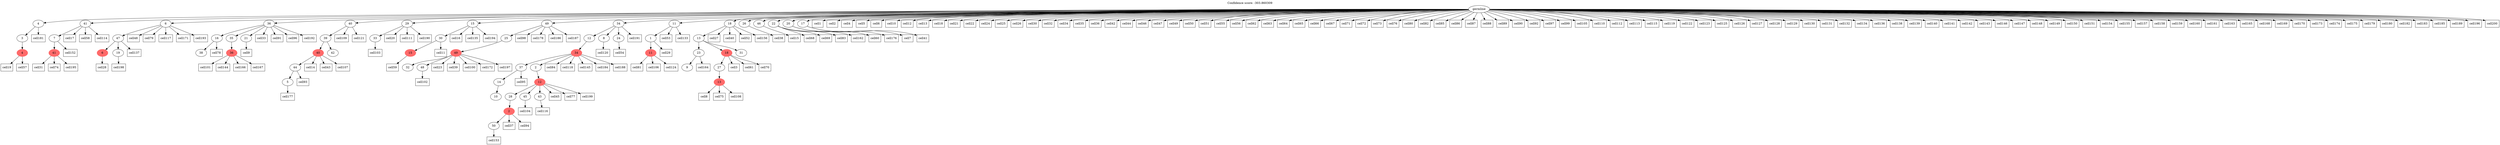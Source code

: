 digraph g {
	"61" -> "62";
	"62" [color=indianred1, style=filled, label="4"];
	"60" -> "61";
	"61" [label="3"];
	"57" -> "58";
	"58" [color=indianred1, style=filled, label="41"];
	"56" -> "57";
	"57" [label="7"];
	"53" -> "54";
	"54" [color=indianred1, style=filled, label="6"];
	"53" -> "55";
	"55" [label="19"];
	"52" -> "53";
	"53" [label="47"];
	"49" -> "50";
	"50" [label="38"];
	"46" -> "47";
	"47" [color=indianred1, style=filled, label="36"];
	"45" -> "46";
	"46" [label="35"];
	"45" -> "48";
	"48" [label="21"];
	"45" -> "49";
	"49" [label="16"];
	"42" -> "43";
	"43" [label="5"];
	"41" -> "42";
	"42" [label="44"];
	"40" -> "41";
	"41" [color=indianred1, style=filled, label="40"];
	"40" -> "44";
	"44" [label="42"];
	"39" -> "40";
	"40" [label="39"];
	"36" -> "37";
	"37" [label="33"];
	"34" -> "35";
	"35" [color=indianred1, style=filled, label="15"];
	"33" -> "34";
	"34" [label="30"];
	"29" -> "30";
	"30" [label="32"];
	"29" -> "31";
	"31" [label="48"];
	"28" -> "29";
	"29" [color=indianred1, style=filled, label="49"];
	"27" -> "28";
	"28" [label="25"];
	"23" -> "24";
	"24" [label="10"];
	"22" -> "23";
	"23" [label="14"];
	"18" -> "19";
	"19" [label="50"];
	"17" -> "18";
	"18" [color=indianred1, style=filled, label="2"];
	"16" -> "17";
	"17" [label="28"];
	"16" -> "20";
	"20" [label="45"];
	"16" -> "21";
	"21" [label="43"];
	"15" -> "16";
	"16" [color=indianred1, style=filled, label="12"];
	"14" -> "15";
	"15" [label="2"];
	"14" -> "22";
	"22" [label="37"];
	"13" -> "14";
	"14" [color=indianred1, style=filled, label="34"];
	"12" -> "13";
	"13" [label="12"];
	"12" -> "25";
	"25" [label="8"];
	"12" -> "26";
	"26" [label="24"];
	"10" -> "11";
	"11" [color=indianred1, style=filled, label="11"];
	"9" -> "10";
	"10" [label="1"];
	"7" -> "8";
	"8" [label="9"];
	"4" -> "5";
	"5" [color=indianred1, style=filled, label="13"];
	"3" -> "4";
	"4" [label="27"];
	"2" -> "3";
	"3" [color=indianred1, style=filled, label="18"];
	"2" -> "6";
	"6" [label="31"];
	"2" -> "7";
	"7" [label="23"];
	"1" -> "2";
	"2" [label="13"];
	"0" -> "1";
	"1" [label="18"];
	"0" -> "9";
	"9" [label="11"];
	"0" -> "12";
	"12" [label="34"];
	"0" -> "27";
	"27" [label="49"];
	"0" -> "32";
	"32" [label="26"];
	"0" -> "33";
	"33" [label="15"];
	"0" -> "36";
	"36" [label="29"];
	"0" -> "38";
	"38" [label="46"];
	"0" -> "39";
	"39" [label="40"];
	"0" -> "45";
	"45" [label="36"];
	"0" -> "51";
	"51" [label="22"];
	"0" -> "52";
	"52" [label="6"];
	"0" -> "56";
	"56" [label="41"];
	"0" -> "59";
	"59" [label="20"];
	"0" -> "60";
	"60" [label="4"];
	"0" -> "63";
	"63" [label="17"];
	"0" [label="germline"];
	"0" -> "cell1";
	"cell1" [shape=box];
	"0" -> "cell2";
	"cell2" [shape=box];
	"3" -> "cell3";
	"cell3" [shape=box];
	"0" -> "cell4";
	"cell4" [shape=box];
	"0" -> "cell5";
	"cell5" [shape=box];
	"0" -> "cell6";
	"cell6" [shape=box];
	"63" -> "cell7";
	"cell7" [shape=box];
	"5" -> "cell8";
	"cell8" [shape=box];
	"48" -> "cell9";
	"cell9" [shape=box];
	"0" -> "cell10";
	"cell10" [shape=box];
	"34" -> "cell11";
	"cell11" [shape=box];
	"0" -> "cell12";
	"cell12" [shape=box];
	"0" -> "cell13";
	"cell13" [shape=box];
	"41" -> "cell14";
	"cell14" [shape=box];
	"38" -> "cell15";
	"cell15" [shape=box];
	"33" -> "cell16";
	"cell16" [shape=box];
	"56" -> "cell17";
	"cell17" [shape=box];
	"0" -> "cell18";
	"cell18" [shape=box];
	"62" -> "cell19";
	"cell19" [shape=box];
	"36" -> "cell20";
	"cell20" [shape=box];
	"0" -> "cell21";
	"cell21" [shape=box];
	"0" -> "cell22";
	"cell22" [shape=box];
	"29" -> "cell23";
	"cell23" [shape=box];
	"0" -> "cell24";
	"cell24" [shape=box];
	"0" -> "cell25";
	"cell25" [shape=box];
	"0" -> "cell26";
	"cell26" [shape=box];
	"1" -> "cell27";
	"cell27" [shape=box];
	"54" -> "cell28";
	"cell28" [shape=box];
	"10" -> "cell29";
	"cell29" [shape=box];
	"0" -> "cell30";
	"cell30" [shape=box];
	"58" -> "cell31";
	"cell31" [shape=box];
	"0" -> "cell32";
	"cell32" [shape=box];
	"45" -> "cell33";
	"cell33" [shape=box];
	"0" -> "cell34";
	"cell34" [shape=box];
	"0" -> "cell35";
	"cell35" [shape=box];
	"0" -> "cell36";
	"cell36" [shape=box];
	"18" -> "cell37";
	"cell37" [shape=box];
	"32" -> "cell38";
	"cell38" [shape=box];
	"29" -> "cell39";
	"cell39" [shape=box];
	"1" -> "cell40";
	"cell40" [shape=box];
	"63" -> "cell41";
	"cell41" [shape=box];
	"0" -> "cell42";
	"cell42" [shape=box];
	"41" -> "cell43";
	"cell43" [shape=box];
	"0" -> "cell44";
	"cell44" [shape=box];
	"16" -> "cell45";
	"cell45" [shape=box];
	"0" -> "cell46";
	"cell46" [shape=box];
	"0" -> "cell47";
	"cell47" [shape=box];
	"52" -> "cell48";
	"cell48" [shape=box];
	"0" -> "cell49";
	"cell49" [shape=box];
	"0" -> "cell50";
	"cell50" [shape=box];
	"0" -> "cell51";
	"cell51" [shape=box];
	"1" -> "cell52";
	"cell52" [shape=box];
	"9" -> "cell53";
	"cell53" [shape=box];
	"26" -> "cell54";
	"cell54" [shape=box];
	"0" -> "cell55";
	"cell55" [shape=box];
	"0" -> "cell56";
	"cell56" [shape=box];
	"62" -> "cell57";
	"cell57" [shape=box];
	"56" -> "cell58";
	"cell58" [shape=box];
	"35" -> "cell59";
	"cell59" [shape=box];
	"59" -> "cell60";
	"cell60" [shape=box];
	"3" -> "cell61";
	"cell61" [shape=box];
	"0" -> "cell62";
	"cell62" [shape=box];
	"0" -> "cell63";
	"cell63" [shape=box];
	"0" -> "cell64";
	"cell64" [shape=box];
	"0" -> "cell65";
	"cell65" [shape=box];
	"0" -> "cell66";
	"cell66" [shape=box];
	"0" -> "cell67";
	"cell67" [shape=box];
	"51" -> "cell68";
	"cell68" [shape=box];
	"51" -> "cell69";
	"cell69" [shape=box];
	"3" -> "cell70";
	"cell70" [shape=box];
	"0" -> "cell71";
	"cell71" [shape=box];
	"0" -> "cell72";
	"cell72" [shape=box];
	"0" -> "cell73";
	"cell73" [shape=box];
	"58" -> "cell74";
	"cell74" [shape=box];
	"5" -> "cell75";
	"cell75" [shape=box];
	"0" -> "cell76";
	"cell76" [shape=box];
	"16" -> "cell77";
	"cell77" [shape=box];
	"49" -> "cell78";
	"cell78" [shape=box];
	"52" -> "cell79";
	"cell79" [shape=box];
	"0" -> "cell80";
	"cell80" [shape=box];
	"11" -> "cell81";
	"cell81" [shape=box];
	"0" -> "cell82";
	"cell82" [shape=box];
	"51" -> "cell83";
	"cell83" [shape=box];
	"14" -> "cell84";
	"cell84" [shape=box];
	"0" -> "cell85";
	"cell85" [shape=box];
	"0" -> "cell86";
	"cell86" [shape=box];
	"0" -> "cell87";
	"cell87" [shape=box];
	"0" -> "cell88";
	"cell88" [shape=box];
	"0" -> "cell89";
	"cell89" [shape=box];
	"0" -> "cell90";
	"cell90" [shape=box];
	"45" -> "cell91";
	"cell91" [shape=box];
	"0" -> "cell92";
	"cell92" [shape=box];
	"42" -> "cell93";
	"cell93" [shape=box];
	"18" -> "cell94";
	"cell94" [shape=box];
	"22" -> "cell95";
	"cell95" [shape=box];
	"45" -> "cell96";
	"cell96" [shape=box];
	"0" -> "cell97";
	"cell97" [shape=box];
	"27" -> "cell98";
	"cell98" [shape=box];
	"0" -> "cell99";
	"cell99" [shape=box];
	"29" -> "cell100";
	"cell100" [shape=box];
	"47" -> "cell101";
	"cell101" [shape=box];
	"31" -> "cell102";
	"cell102" [shape=box];
	"37" -> "cell103";
	"cell103" [shape=box];
	"20" -> "cell104";
	"cell104" [shape=box];
	"0" -> "cell105";
	"cell105" [shape=box];
	"11" -> "cell106";
	"cell106" [shape=box];
	"41" -> "cell107";
	"cell107" [shape=box];
	"5" -> "cell108";
	"cell108" [shape=box];
	"39" -> "cell109";
	"cell109" [shape=box];
	"0" -> "cell110";
	"cell110" [shape=box];
	"36" -> "cell111";
	"cell111" [shape=box];
	"0" -> "cell112";
	"cell112" [shape=box];
	"0" -> "cell113";
	"cell113" [shape=box];
	"56" -> "cell114";
	"cell114" [shape=box];
	"0" -> "cell115";
	"cell115" [shape=box];
	"21" -> "cell116";
	"cell116" [shape=box];
	"52" -> "cell117";
	"cell117" [shape=box];
	"14" -> "cell118";
	"cell118" [shape=box];
	"0" -> "cell119";
	"cell119" [shape=box];
	"25" -> "cell120";
	"cell120" [shape=box];
	"39" -> "cell121";
	"cell121" [shape=box];
	"0" -> "cell122";
	"cell122" [shape=box];
	"0" -> "cell123";
	"cell123" [shape=box];
	"11" -> "cell124";
	"cell124" [shape=box];
	"0" -> "cell125";
	"cell125" [shape=box];
	"0" -> "cell126";
	"cell126" [shape=box];
	"0" -> "cell127";
	"cell127" [shape=box];
	"0" -> "cell128";
	"cell128" [shape=box];
	"0" -> "cell129";
	"cell129" [shape=box];
	"0" -> "cell130";
	"cell130" [shape=box];
	"0" -> "cell131";
	"cell131" [shape=box];
	"0" -> "cell132";
	"cell132" [shape=box];
	"9" -> "cell133";
	"cell133" [shape=box];
	"0" -> "cell134";
	"cell134" [shape=box];
	"33" -> "cell135";
	"cell135" [shape=box];
	"0" -> "cell136";
	"cell136" [shape=box];
	"53" -> "cell137";
	"cell137" [shape=box];
	"0" -> "cell138";
	"cell138" [shape=box];
	"0" -> "cell139";
	"cell139" [shape=box];
	"0" -> "cell140";
	"cell140" [shape=box];
	"0" -> "cell141";
	"cell141" [shape=box];
	"0" -> "cell142";
	"cell142" [shape=box];
	"0" -> "cell143";
	"cell143" [shape=box];
	"47" -> "cell144";
	"cell144" [shape=box];
	"14" -> "cell145";
	"cell145" [shape=box];
	"0" -> "cell146";
	"cell146" [shape=box];
	"0" -> "cell147";
	"cell147" [shape=box];
	"0" -> "cell148";
	"cell148" [shape=box];
	"0" -> "cell149";
	"cell149" [shape=box];
	"0" -> "cell150";
	"cell150" [shape=box];
	"0" -> "cell151";
	"cell151" [shape=box];
	"57" -> "cell152";
	"cell152" [shape=box];
	"19" -> "cell153";
	"cell153" [shape=box];
	"0" -> "cell154";
	"cell154" [shape=box];
	"0" -> "cell155";
	"cell155" [shape=box];
	"1" -> "cell156";
	"cell156" [shape=box];
	"0" -> "cell157";
	"cell157" [shape=box];
	"0" -> "cell158";
	"cell158" [shape=box];
	"0" -> "cell159";
	"cell159" [shape=box];
	"0" -> "cell160";
	"cell160" [shape=box];
	"0" -> "cell161";
	"cell161" [shape=box];
	"51" -> "cell162";
	"cell162" [shape=box];
	"0" -> "cell163";
	"cell163" [shape=box];
	"7" -> "cell164";
	"cell164" [shape=box];
	"0" -> "cell165";
	"cell165" [shape=box];
	"47" -> "cell166";
	"cell166" [shape=box];
	"47" -> "cell167";
	"cell167" [shape=box];
	"0" -> "cell168";
	"cell168" [shape=box];
	"0" -> "cell169";
	"cell169" [shape=box];
	"0" -> "cell170";
	"cell170" [shape=box];
	"52" -> "cell171";
	"cell171" [shape=box];
	"29" -> "cell172";
	"cell172" [shape=box];
	"0" -> "cell173";
	"cell173" [shape=box];
	"0" -> "cell174";
	"cell174" [shape=box];
	"0" -> "cell175";
	"cell175" [shape=box];
	"59" -> "cell176";
	"cell176" [shape=box];
	"43" -> "cell177";
	"cell177" [shape=box];
	"27" -> "cell178";
	"cell178" [shape=box];
	"0" -> "cell179";
	"cell179" [shape=box];
	"0" -> "cell180";
	"cell180" [shape=box];
	"60" -> "cell181";
	"cell181" [shape=box];
	"0" -> "cell182";
	"cell182" [shape=box];
	"0" -> "cell183";
	"cell183" [shape=box];
	"14" -> "cell184";
	"cell184" [shape=box];
	"0" -> "cell185";
	"cell185" [shape=box];
	"27" -> "cell186";
	"cell186" [shape=box];
	"27" -> "cell187";
	"cell187" [shape=box];
	"14" -> "cell188";
	"cell188" [shape=box];
	"0" -> "cell189";
	"cell189" [shape=box];
	"36" -> "cell190";
	"cell190" [shape=box];
	"12" -> "cell191";
	"cell191" [shape=box];
	"45" -> "cell192";
	"cell192" [shape=box];
	"52" -> "cell193";
	"cell193" [shape=box];
	"33" -> "cell194";
	"cell194" [shape=box];
	"58" -> "cell195";
	"cell195" [shape=box];
	"0" -> "cell196";
	"cell196" [shape=box];
	"29" -> "cell197";
	"cell197" [shape=box];
	"55" -> "cell198";
	"cell198" [shape=box];
	"16" -> "cell199";
	"cell199" [shape=box];
	"0" -> "cell200";
	"cell200" [shape=box];
	labelloc="t";
	label="Confidence score: -303.860309";
}
